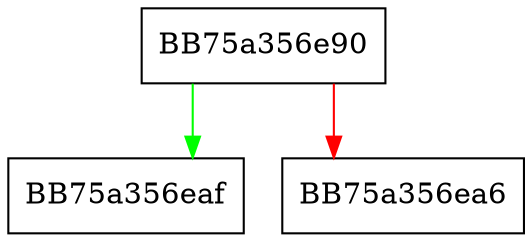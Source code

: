 digraph at {
  node [shape="box"];
  graph [splines=ortho];
  BB75a356e90 -> BB75a356eaf [color="green"];
  BB75a356e90 -> BB75a356ea6 [color="red"];
}